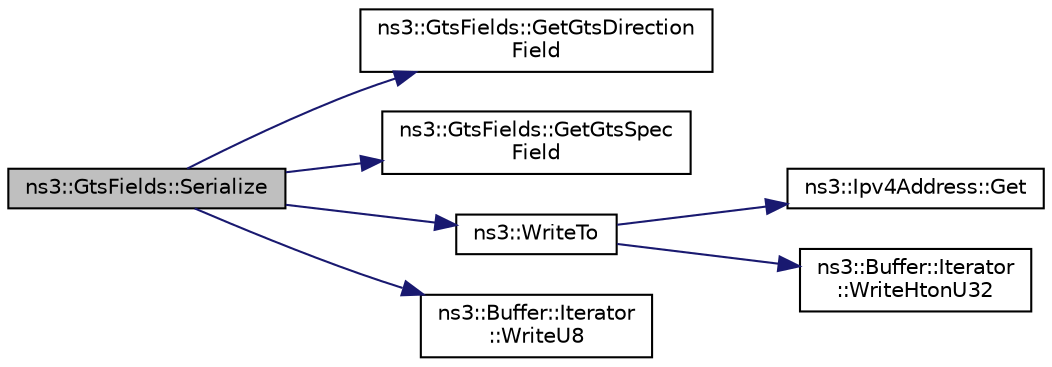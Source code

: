 digraph "ns3::GtsFields::Serialize"
{
 // LATEX_PDF_SIZE
  edge [fontname="Helvetica",fontsize="10",labelfontname="Helvetica",labelfontsize="10"];
  node [fontname="Helvetica",fontsize="10",shape=record];
  rankdir="LR";
  Node1 [label="ns3::GtsFields::Serialize",height=0.2,width=0.4,color="black", fillcolor="grey75", style="filled", fontcolor="black",tooltip="Serialize the entire GTS fields."];
  Node1 -> Node2 [color="midnightblue",fontsize="10",style="solid",fontname="Helvetica"];
  Node2 [label="ns3::GtsFields::GetGtsDirection\lField",height=0.2,width=0.4,color="black", fillcolor="white", style="filled",URL="$classns3_1_1_gts_fields.html#aa240b12050725437cd3e1643137e3aec",tooltip="Get the GTS Direction Field from the GTS Fields."];
  Node1 -> Node3 [color="midnightblue",fontsize="10",style="solid",fontname="Helvetica"];
  Node3 [label="ns3::GtsFields::GetGtsSpec\lField",height=0.2,width=0.4,color="black", fillcolor="white", style="filled",URL="$classns3_1_1_gts_fields.html#a0dbf527d13859b2b70d16cc3c53e9845",tooltip="Get the GTS Specification Field from the GTS Fields."];
  Node1 -> Node4 [color="midnightblue",fontsize="10",style="solid",fontname="Helvetica"];
  Node4 [label="ns3::WriteTo",height=0.2,width=0.4,color="black", fillcolor="white", style="filled",URL="$namespacens3.html#abe3cb0173e87a3f7e2e414358c0a08bf",tooltip="Write an Ipv4Address to a Buffer."];
  Node4 -> Node5 [color="midnightblue",fontsize="10",style="solid",fontname="Helvetica"];
  Node5 [label="ns3::Ipv4Address::Get",height=0.2,width=0.4,color="black", fillcolor="white", style="filled",URL="$classns3_1_1_ipv4_address.html#a154da9b1ff6eb451dc4840613fe43e73",tooltip="Get the host-order 32-bit IP address."];
  Node4 -> Node6 [color="midnightblue",fontsize="10",style="solid",fontname="Helvetica"];
  Node6 [label="ns3::Buffer::Iterator\l::WriteHtonU32",height=0.2,width=0.4,color="black", fillcolor="white", style="filled",URL="$classns3_1_1_buffer_1_1_iterator.html#ac8a95d099acc1fa0e699200b4de82173",tooltip=" "];
  Node1 -> Node7 [color="midnightblue",fontsize="10",style="solid",fontname="Helvetica"];
  Node7 [label="ns3::Buffer::Iterator\l::WriteU8",height=0.2,width=0.4,color="black", fillcolor="white", style="filled",URL="$classns3_1_1_buffer_1_1_iterator.html#a3c7bacca6cbb821c9d14fa4626b7ae16",tooltip=" "];
}
